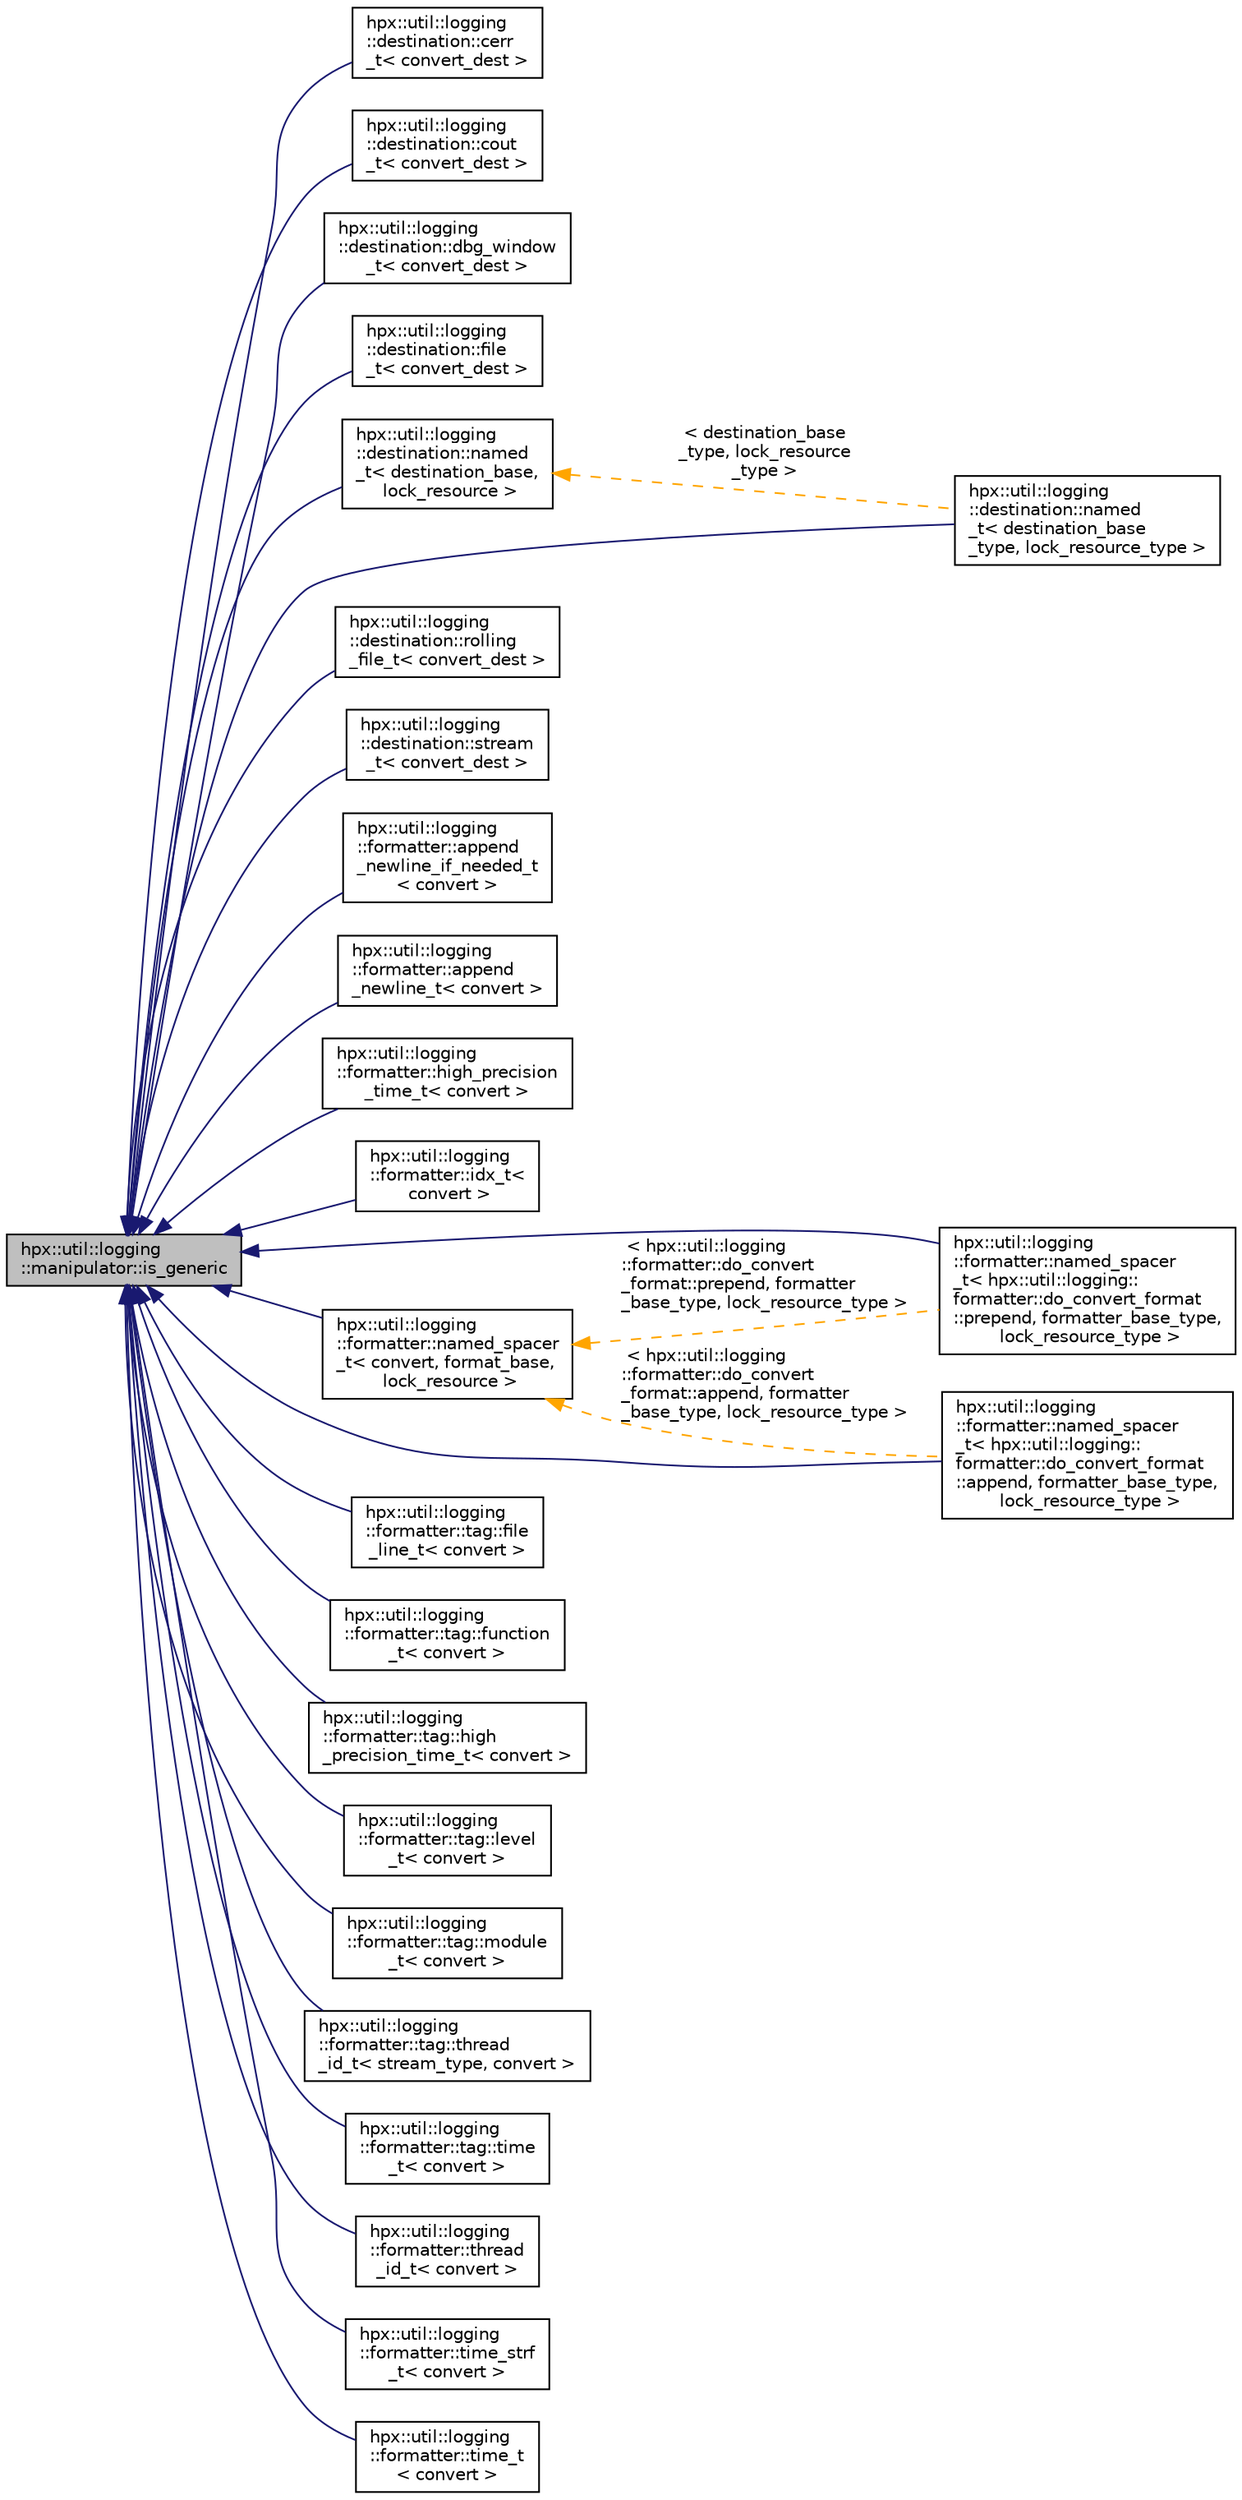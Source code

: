 digraph "hpx::util::logging::manipulator::is_generic"
{
  edge [fontname="Helvetica",fontsize="10",labelfontname="Helvetica",labelfontsize="10"];
  node [fontname="Helvetica",fontsize="10",shape=record];
  rankdir="LR";
  Node0 [label="hpx::util::logging\l::manipulator::is_generic",height=0.2,width=0.4,color="black", fillcolor="grey75", style="filled", fontcolor="black"];
  Node0 -> Node1 [dir="back",color="midnightblue",fontsize="10",style="solid",fontname="Helvetica"];
  Node1 [label="hpx::util::logging\l::destination::cerr\l_t\< convert_dest \>",height=0.2,width=0.4,color="black", fillcolor="white", style="filled",URL="$d8/d31/structhpx_1_1util_1_1logging_1_1destination_1_1cerr__t.html",tooltip="Writes the string to cerr. "];
  Node0 -> Node2 [dir="back",color="midnightblue",fontsize="10",style="solid",fontname="Helvetica"];
  Node2 [label="hpx::util::logging\l::destination::cout\l_t\< convert_dest \>",height=0.2,width=0.4,color="black", fillcolor="white", style="filled",URL="$d1/d09/structhpx_1_1util_1_1logging_1_1destination_1_1cout__t.html",tooltip="Writes the string to console. "];
  Node0 -> Node3 [dir="back",color="midnightblue",fontsize="10",style="solid",fontname="Helvetica"];
  Node3 [label="hpx::util::logging\l::destination::dbg_window\l_t\< convert_dest \>",height=0.2,width=0.4,color="black", fillcolor="white", style="filled",URL="$dc/df0/structhpx_1_1util_1_1logging_1_1destination_1_1dbg__window__t.html",tooltip="Writes the string to output debug window. "];
  Node0 -> Node4 [dir="back",color="midnightblue",fontsize="10",style="solid",fontname="Helvetica"];
  Node4 [label="hpx::util::logging\l::destination::file\l_t\< convert_dest \>",height=0.2,width=0.4,color="black", fillcolor="white", style="filled",URL="$dd/dfb/structhpx_1_1util_1_1logging_1_1destination_1_1file__t.html",tooltip="Writes the string to a file. "];
  Node0 -> Node5 [dir="back",color="midnightblue",fontsize="10",style="solid",fontname="Helvetica"];
  Node5 [label="hpx::util::logging\l::destination::named\l_t\< destination_base,\l lock_resource \>",height=0.2,width=0.4,color="black", fillcolor="white", style="filled",URL="$de/df4/structhpx_1_1util_1_1logging_1_1destination_1_1named__t.html",tooltip="Allows you to contain multiple destinations, give each such destination a name. Then, at run-time, you can specify a format string which will specify which destinations to be called, and on what order. "];
  Node5 -> Node6 [dir="back",color="orange",fontsize="10",style="dashed",label=" \< destination_base\l_type, lock_resource\l_type \>" ,fontname="Helvetica"];
  Node6 [label="hpx::util::logging\l::destination::named\l_t\< destination_base\l_type, lock_resource_type \>",height=0.2,width=0.4,color="black", fillcolor="white", style="filled",URL="$de/df4/structhpx_1_1util_1_1logging_1_1destination_1_1named__t.html"];
  Node0 -> Node7 [dir="back",color="midnightblue",fontsize="10",style="solid",fontname="Helvetica"];
  Node7 [label="hpx::util::logging\l::destination::rolling\l_file_t\< convert_dest \>",height=0.2,width=0.4,color="black", fillcolor="white", style="filled",URL="$d9/dba/structhpx_1_1util_1_1logging_1_1destination_1_1rolling__file__t.html",tooltip="Writes to multiple files: name_prefix.1, name_prefix.2, ... name_prefix.N, and then restarts from 1..."];
  Node0 -> Node8 [dir="back",color="midnightblue",fontsize="10",style="solid",fontname="Helvetica"];
  Node8 [label="hpx::util::logging\l::destination::stream\l_t\< convert_dest \>",height=0.2,width=0.4,color="black", fillcolor="white", style="filled",URL="$d8/dfc/structhpx_1_1util_1_1logging_1_1destination_1_1stream__t.html",tooltip="writes to stream. "];
  Node0 -> Node9 [dir="back",color="midnightblue",fontsize="10",style="solid",fontname="Helvetica"];
  Node9 [label="hpx::util::logging\l::formatter::append\l_newline_if_needed_t\l\< convert \>",height=0.2,width=0.4,color="black", fillcolor="white", style="filled",URL="$df/dd7/structhpx_1_1util_1_1logging_1_1formatter_1_1append__newline__if__needed__t.html",tooltip="Appends a new line, if not already there. "];
  Node0 -> Node10 [dir="back",color="midnightblue",fontsize="10",style="solid",fontname="Helvetica"];
  Node10 [label="hpx::util::logging\l::formatter::append\l_newline_t\< convert \>",height=0.2,width=0.4,color="black", fillcolor="white", style="filled",URL="$da/d58/structhpx_1_1util_1_1logging_1_1formatter_1_1append__newline__t.html",tooltip="Appends a new line. "];
  Node0 -> Node11 [dir="back",color="midnightblue",fontsize="10",style="solid",fontname="Helvetica"];
  Node11 [label="hpx::util::logging\l::formatter::high_precision\l_time_t\< convert \>",height=0.2,width=0.4,color="black", fillcolor="white", style="filled",URL="$d2/d2a/structhpx_1_1util_1_1logging_1_1formatter_1_1high__precision__time__t.html",tooltip="Prefixes the message with a high-precision time (. You pass the format string at construction. "];
  Node0 -> Node12 [dir="back",color="midnightblue",fontsize="10",style="solid",fontname="Helvetica"];
  Node12 [label="hpx::util::logging\l::formatter::idx_t\<\l convert \>",height=0.2,width=0.4,color="black", fillcolor="white", style="filled",URL="$d9/dbe/structhpx_1_1util_1_1logging_1_1formatter_1_1idx__t.html",tooltip="prefixes each message with an index. "];
  Node0 -> Node13 [dir="back",color="midnightblue",fontsize="10",style="solid",fontname="Helvetica"];
  Node13 [label="hpx::util::logging\l::formatter::named_spacer\l_t\< convert, format_base,\l lock_resource \>",height=0.2,width=0.4,color="black", fillcolor="white", style="filled",URL="$d5/da7/structhpx_1_1util_1_1logging_1_1formatter_1_1named__spacer__t.html",tooltip="Allows you to contain multiple formatters, and specify a spacer between them. You have a spacer strin..."];
  Node13 -> Node14 [dir="back",color="orange",fontsize="10",style="dashed",label=" \< hpx::util::logging\l::formatter::do_convert\l_format::prepend, formatter\l_base_type, lock_resource_type \>" ,fontname="Helvetica"];
  Node14 [label="hpx::util::logging\l::formatter::named_spacer\l_t\< hpx::util::logging::\lformatter::do_convert_format\l::prepend, formatter_base_type,\l lock_resource_type \>",height=0.2,width=0.4,color="black", fillcolor="white", style="filled",URL="$d5/da7/structhpx_1_1util_1_1logging_1_1formatter_1_1named__spacer__t.html"];
  Node13 -> Node15 [dir="back",color="orange",fontsize="10",style="dashed",label=" \< hpx::util::logging\l::formatter::do_convert\l_format::append, formatter\l_base_type, lock_resource_type \>" ,fontname="Helvetica"];
  Node15 [label="hpx::util::logging\l::formatter::named_spacer\l_t\< hpx::util::logging::\lformatter::do_convert_format\l::append, formatter_base_type,\l lock_resource_type \>",height=0.2,width=0.4,color="black", fillcolor="white", style="filled",URL="$d5/da7/structhpx_1_1util_1_1logging_1_1formatter_1_1named__spacer__t.html"];
  Node0 -> Node16 [dir="back",color="midnightblue",fontsize="10",style="solid",fontname="Helvetica"];
  Node16 [label="hpx::util::logging\l::formatter::tag::file\l_line_t\< convert \>",height=0.2,width=0.4,color="black", fillcolor="white", style="filled",URL="$d0/dcb/structhpx_1_1util_1_1logging_1_1formatter_1_1tag_1_1file__line__t.html",tooltip="Dumps file/line information (corresponds to hpx::util::logging::tag::file_line tag class) ..."];
  Node0 -> Node17 [dir="back",color="midnightblue",fontsize="10",style="solid",fontname="Helvetica"];
  Node17 [label="hpx::util::logging\l::formatter::tag::function\l_t\< convert \>",height=0.2,width=0.4,color="black", fillcolor="white", style="filled",URL="$df/d22/structhpx_1_1util_1_1logging_1_1formatter_1_1tag_1_1function__t.html",tooltip="Dumps function name information (corresponds to hpx::util::logging::tag::function tag class) ..."];
  Node0 -> Node18 [dir="back",color="midnightblue",fontsize="10",style="solid",fontname="Helvetica"];
  Node18 [label="hpx::util::logging\l::formatter::tag::high\l_precision_time_t\< convert \>",height=0.2,width=0.4,color="black", fillcolor="white", style="filled",URL="$dc/d23/structhpx_1_1util_1_1logging_1_1formatter_1_1tag_1_1high__precision__time__t.html",tooltip="Dumps current high_precision_time information (corresponds to hpx::util::logging::tag::high_precision..."];
  Node0 -> Node19 [dir="back",color="midnightblue",fontsize="10",style="solid",fontname="Helvetica"];
  Node19 [label="hpx::util::logging\l::formatter::tag::level\l_t\< convert \>",height=0.2,width=0.4,color="black", fillcolor="white", style="filled",URL="$d5/df9/structhpx_1_1util_1_1logging_1_1formatter_1_1tag_1_1level__t.html",tooltip="Dumps level (corresponds to hpx::util::logging::tag::level tag class) "];
  Node0 -> Node20 [dir="back",color="midnightblue",fontsize="10",style="solid",fontname="Helvetica"];
  Node20 [label="hpx::util::logging\l::formatter::tag::module\l_t\< convert \>",height=0.2,width=0.4,color="black", fillcolor="white", style="filled",URL="$dd/d93/structhpx_1_1util_1_1logging_1_1formatter_1_1tag_1_1module__t.html",tooltip="Dumps module information (corresponds to hpx::util::logging::tag::module tag class) ..."];
  Node0 -> Node21 [dir="back",color="midnightblue",fontsize="10",style="solid",fontname="Helvetica"];
  Node21 [label="hpx::util::logging\l::formatter::tag::thread\l_id_t\< stream_type, convert \>",height=0.2,width=0.4,color="black", fillcolor="white", style="filled",URL="$dc/d02/structhpx_1_1util_1_1logging_1_1formatter_1_1tag_1_1thread__id__t.html",tooltip="Dumps thread id information (corresponds to hpx::util::logging::tag::thread_id tag class) ..."];
  Node0 -> Node22 [dir="back",color="midnightblue",fontsize="10",style="solid",fontname="Helvetica"];
  Node22 [label="hpx::util::logging\l::formatter::tag::time\l_t\< convert \>",height=0.2,width=0.4,color="black", fillcolor="white", style="filled",URL="$d3/db1/structhpx_1_1util_1_1logging_1_1formatter_1_1tag_1_1time__t.html",tooltip="Dumps current time information (corresponds to hpx::util::logging::tag::time tag class) ..."];
  Node0 -> Node23 [dir="back",color="midnightblue",fontsize="10",style="solid",fontname="Helvetica"];
  Node23 [label="hpx::util::logging\l::formatter::thread\l_id_t\< convert \>",height=0.2,width=0.4,color="black", fillcolor="white", style="filled",URL="$d4/dae/structhpx_1_1util_1_1logging_1_1formatter_1_1thread__id__t.html",tooltip="Writes the thread_id to the log. "];
  Node0 -> Node24 [dir="back",color="midnightblue",fontsize="10",style="solid",fontname="Helvetica"];
  Node24 [label="hpx::util::logging\l::formatter::time_strf\l_t\< convert \>",height=0.2,width=0.4,color="black", fillcolor="white", style="filled",URL="$d7/da4/structhpx_1_1util_1_1logging_1_1formatter_1_1time__strf__t.html",tooltip="Prefixes the message with the time, by using strftime function. You pass the format string at constru..."];
  Node0 -> Node25 [dir="back",color="midnightblue",fontsize="10",style="solid",fontname="Helvetica"];
  Node25 [label="hpx::util::logging\l::formatter::time_t\l\< convert \>",height=0.2,width=0.4,color="black", fillcolor="white", style="filled",URL="$d0/d1a/structhpx_1_1util_1_1logging_1_1formatter_1_1time__t.html",tooltip="Prefixes the message with the time. You pass the format string at construction. "];
  Node0 -> Node15 [dir="back",color="midnightblue",fontsize="10",style="solid",fontname="Helvetica"];
  Node0 -> Node14 [dir="back",color="midnightblue",fontsize="10",style="solid",fontname="Helvetica"];
  Node0 -> Node6 [dir="back",color="midnightblue",fontsize="10",style="solid",fontname="Helvetica"];
}
